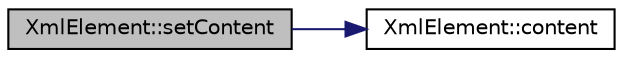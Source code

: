 digraph "XmlElement::setContent"
{
  edge [fontname="Helvetica",fontsize="10",labelfontname="Helvetica",labelfontsize="10"];
  node [fontname="Helvetica",fontsize="10",shape=record];
  rankdir="LR";
  Node1 [label="XmlElement::setContent",height=0.2,width=0.4,color="black", fillcolor="grey75", style="filled", fontcolor="black"];
  Node1 -> Node2 [color="midnightblue",fontsize="10",style="solid",fontname="Helvetica"];
  Node2 [label="XmlElement::content",height=0.2,width=0.4,color="black", fillcolor="white", style="filled",URL="$class_xml_element.html#a3fea4e46ca4e63ceb905a96a8f304381",tooltip="Returns the content of the element. "];
}

